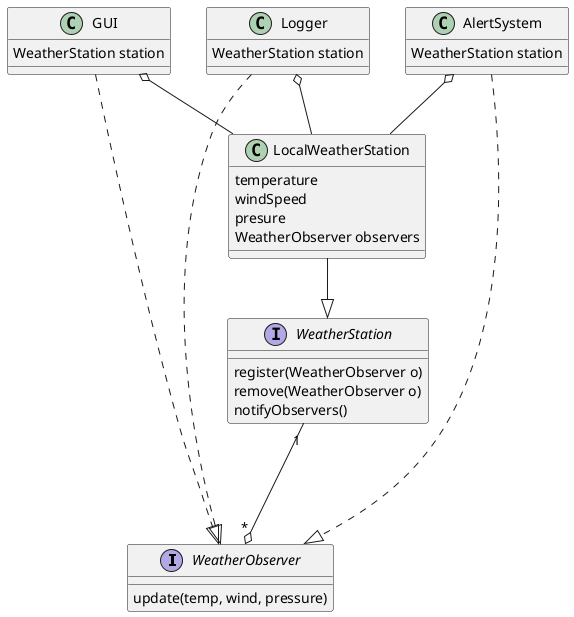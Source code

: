 @startuml observer_pattern

interface WeatherObserver
WeatherObserver : update(temp, wind, pressure)

GUI ..|> WeatherObserver
Logger ..|> WeatherObserver
AlertSystem ..|> WeatherObserver

GUI o-- LocalWeatherStation
Logger o-- LocalWeatherStation
AlertSystem o-- LocalWeatherStation

GUI : WeatherStation station
Logger : WeatherStation station
AlertSystem : WeatherStation station

interface WeatherStation
WeatherStation : register(WeatherObserver o)
WeatherStation : remove(WeatherObserver o)
WeatherStation : notifyObservers()

LocalWeatherStation --|> WeatherStation
LocalWeatherStation : temperature
LocalWeatherStation : windSpeed
LocalWeatherStation : presure
LocalWeatherStation : WeatherObserver observers
 
WeatherStation "1" ---o "*" WeatherObserver

@enduml